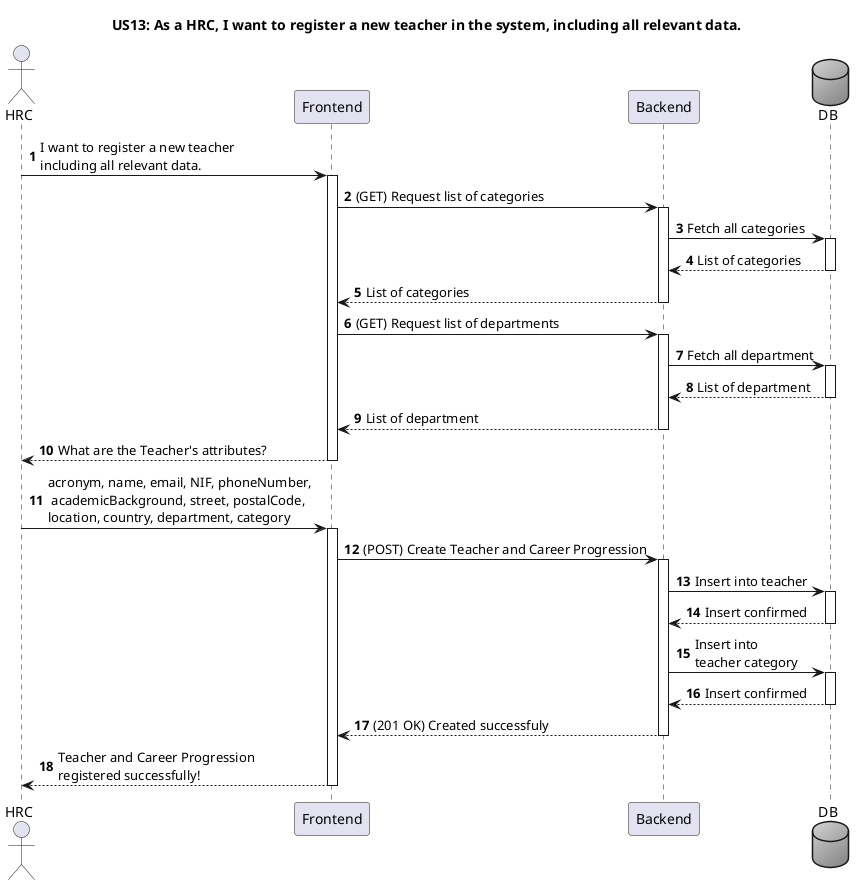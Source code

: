@startuml
autonumber

title US13: As a HRC, I want to register a new teacher in the system, including all relevant data.

actor HRC
participant "Frontend" as FE
participant "Backend" as BE
database DB #lightgray/gray

HRC -> FE ++: I want to register a new teacher\nincluding all relevant data.

FE -> BE ++: (GET) Request list of categories
BE -> DB ++: Fetch all categories
DB --> BE --: List of categories
BE --> FE --: List of categories

FE -> BE ++: (GET) Request list of departments
BE -> DB ++: Fetch all department
DB --> BE --: List of department
BE --> FE --: List of department

FE --> HRC --: What are the Teacher's attributes?

HRC -> FE ++: acronym, name, email, NIF, phoneNumber, \n academicBackground, street, postalCode,\nlocation, country, department, category



FE -> BE ++: (POST) Create Teacher and Career Progression

BE -> DB ++: Insert into teacher
DB --> BE --: Insert confirmed

BE -> DB ++: Insert into\nteacher category
DB --> BE --: Insert confirmed

BE --> FE --: (201 OK) Created successfuly
FE --> HRC --: Teacher and Career Progression\nregistered successfully!

@enduml
